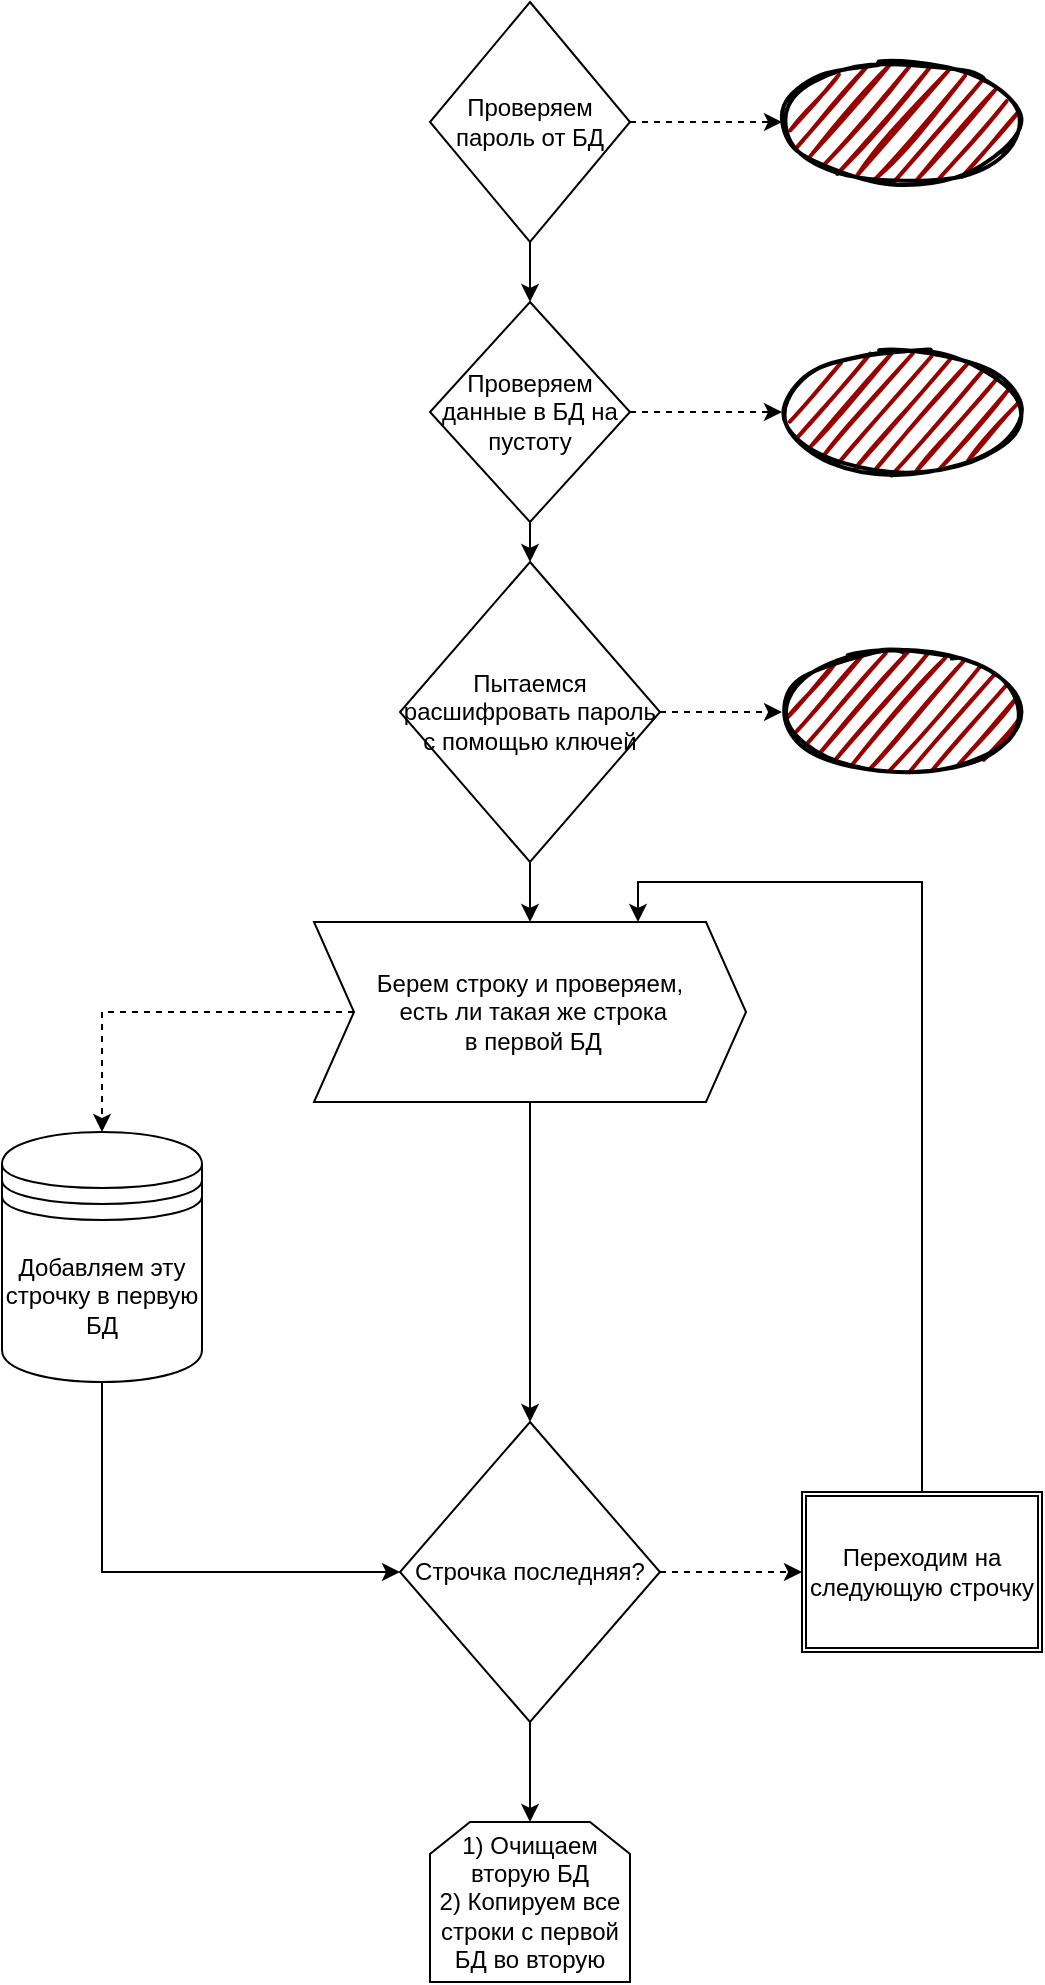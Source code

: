 <mxfile version="14.8.0" type="device" pages="2"><diagram id="DO3aeEZlG-csdwnmAyqw" name="Page-1"><mxGraphModel dx="957" dy="1615" grid="1" gridSize="10" guides="1" tooltips="1" connect="1" arrows="1" fold="1" page="1" pageScale="1" pageWidth="827" pageHeight="1169" math="0" shadow="0"><root><mxCell id="0"/><mxCell id="1" parent="0"/><mxCell id="2KzCDGU97__5TZDwY7zf-8" style="edgeStyle=orthogonalEdgeStyle;rounded=0;orthogonalLoop=1;jettySize=auto;html=1;exitX=0.5;exitY=1;exitDx=0;exitDy=0;entryX=0.5;entryY=0;entryDx=0;entryDy=0;" parent="1" source="2KzCDGU97__5TZDwY7zf-4" target="2KzCDGU97__5TZDwY7zf-6" edge="1"><mxGeometry relative="1" as="geometry"/></mxCell><mxCell id="2KzCDGU97__5TZDwY7zf-11" style="edgeStyle=orthogonalEdgeStyle;rounded=0;orthogonalLoop=1;jettySize=auto;html=1;exitX=1;exitY=0.5;exitDx=0;exitDy=0;entryX=0;entryY=0.5;entryDx=0;entryDy=0;dashed=1;" parent="1" source="2KzCDGU97__5TZDwY7zf-4" target="2KzCDGU97__5TZDwY7zf-10" edge="1"><mxGeometry relative="1" as="geometry"/></mxCell><mxCell id="2KzCDGU97__5TZDwY7zf-4" value="&lt;span&gt;Проверяем пароль от БД&lt;/span&gt;" style="rhombus;whiteSpace=wrap;html=1;" parent="1" vertex="1"><mxGeometry x="364" y="20" width="100" height="120" as="geometry"/></mxCell><mxCell id="2KzCDGU97__5TZDwY7zf-9" style="edgeStyle=orthogonalEdgeStyle;rounded=0;orthogonalLoop=1;jettySize=auto;html=1;exitX=0.5;exitY=1;exitDx=0;exitDy=0;entryX=0.5;entryY=0;entryDx=0;entryDy=0;" parent="1" source="2KzCDGU97__5TZDwY7zf-6" target="2KzCDGU97__5TZDwY7zf-7" edge="1"><mxGeometry relative="1" as="geometry"/></mxCell><mxCell id="2KzCDGU97__5TZDwY7zf-14" style="edgeStyle=orthogonalEdgeStyle;rounded=0;orthogonalLoop=1;jettySize=auto;html=1;exitX=1;exitY=0.5;exitDx=0;exitDy=0;entryX=0;entryY=0.5;entryDx=0;entryDy=0;dashed=1;" parent="1" source="2KzCDGU97__5TZDwY7zf-6" target="2KzCDGU97__5TZDwY7zf-12" edge="1"><mxGeometry relative="1" as="geometry"/></mxCell><mxCell id="2KzCDGU97__5TZDwY7zf-6" value="Проверяем данные в БД на пустоту" style="rhombus;whiteSpace=wrap;html=1;" parent="1" vertex="1"><mxGeometry x="364" y="170" width="100" height="110" as="geometry"/></mxCell><mxCell id="2KzCDGU97__5TZDwY7zf-15" style="edgeStyle=orthogonalEdgeStyle;rounded=0;orthogonalLoop=1;jettySize=auto;html=1;exitX=1;exitY=0.5;exitDx=0;exitDy=0;entryX=0;entryY=0.5;entryDx=0;entryDy=0;dashed=1;" parent="1" source="2KzCDGU97__5TZDwY7zf-7" target="2KzCDGU97__5TZDwY7zf-13" edge="1"><mxGeometry relative="1" as="geometry"/></mxCell><mxCell id="2KzCDGU97__5TZDwY7zf-17" style="edgeStyle=orthogonalEdgeStyle;rounded=0;orthogonalLoop=1;jettySize=auto;html=1;exitX=0.5;exitY=1;exitDx=0;exitDy=0;entryX=0.5;entryY=0;entryDx=0;entryDy=0;" parent="1" source="2KzCDGU97__5TZDwY7zf-7" target="2KzCDGU97__5TZDwY7zf-16" edge="1"><mxGeometry relative="1" as="geometry"/></mxCell><mxCell id="2KzCDGU97__5TZDwY7zf-7" value="Пытаемся расшифровать пароль с помощью ключей" style="rhombus;whiteSpace=wrap;html=1;" parent="1" vertex="1"><mxGeometry x="349" y="300" width="130" height="150" as="geometry"/></mxCell><mxCell id="2KzCDGU97__5TZDwY7zf-10" value="" style="ellipse;whiteSpace=wrap;html=1;strokeWidth=2;fillWeight=2;hachureGap=8;fillColor=#990000;fillStyle=dots;sketch=1;" parent="1" vertex="1"><mxGeometry x="540" y="50" width="120" height="60" as="geometry"/></mxCell><mxCell id="2KzCDGU97__5TZDwY7zf-12" value="" style="ellipse;whiteSpace=wrap;html=1;strokeWidth=2;fillWeight=2;hachureGap=8;fillColor=#990000;fillStyle=dots;sketch=1;" parent="1" vertex="1"><mxGeometry x="540" y="195" width="120" height="60" as="geometry"/></mxCell><mxCell id="2KzCDGU97__5TZDwY7zf-13" value="" style="ellipse;whiteSpace=wrap;html=1;strokeWidth=2;fillWeight=2;hachureGap=8;fillColor=#990000;fillStyle=dots;sketch=1;" parent="1" vertex="1"><mxGeometry x="540" y="345" width="120" height="60" as="geometry"/></mxCell><mxCell id="2KzCDGU97__5TZDwY7zf-29" style="edgeStyle=orthogonalEdgeStyle;rounded=0;orthogonalLoop=1;jettySize=auto;html=1;exitX=0.5;exitY=1;exitDx=0;exitDy=0;entryX=0.5;entryY=0;entryDx=0;entryDy=0;" parent="1" source="2KzCDGU97__5TZDwY7zf-16" target="2KzCDGU97__5TZDwY7zf-22" edge="1"><mxGeometry relative="1" as="geometry"/></mxCell><mxCell id="2KzCDGU97__5TZDwY7zf-31" style="edgeStyle=orthogonalEdgeStyle;rounded=0;orthogonalLoop=1;jettySize=auto;html=1;exitX=0;exitY=0.5;exitDx=0;exitDy=0;entryX=0.5;entryY=0;entryDx=0;entryDy=0;dashed=1;" parent="1" source="2KzCDGU97__5TZDwY7zf-16" target="2KzCDGU97__5TZDwY7zf-30" edge="1"><mxGeometry relative="1" as="geometry"/></mxCell><mxCell id="2KzCDGU97__5TZDwY7zf-16" value="Берем строку и проверяем,&lt;br&gt;&amp;nbsp;есть ли такая же строка&lt;br&gt;&amp;nbsp;в первой БД" style="shape=step;perimeter=stepPerimeter;whiteSpace=wrap;html=1;fixedSize=1;" parent="1" vertex="1"><mxGeometry x="306" y="480" width="216" height="90" as="geometry"/></mxCell><mxCell id="2KzCDGU97__5TZDwY7zf-26" style="edgeStyle=orthogonalEdgeStyle;rounded=0;orthogonalLoop=1;jettySize=auto;html=1;exitX=0.5;exitY=0;exitDx=0;exitDy=0;entryX=0.75;entryY=0;entryDx=0;entryDy=0;" parent="1" source="2KzCDGU97__5TZDwY7zf-18" target="2KzCDGU97__5TZDwY7zf-16" edge="1"><mxGeometry relative="1" as="geometry"/></mxCell><mxCell id="2KzCDGU97__5TZDwY7zf-18" value="Переходим на следующую&amp;nbsp;строчку" style="shape=ext;double=1;rounded=0;whiteSpace=wrap;html=1;" parent="1" vertex="1"><mxGeometry x="550" y="765" width="120" height="80" as="geometry"/></mxCell><mxCell id="2KzCDGU97__5TZDwY7zf-25" style="edgeStyle=orthogonalEdgeStyle;rounded=0;orthogonalLoop=1;jettySize=auto;html=1;exitX=1;exitY=0.5;exitDx=0;exitDy=0;entryX=0;entryY=0.5;entryDx=0;entryDy=0;dashed=1;" parent="1" source="2KzCDGU97__5TZDwY7zf-22" target="2KzCDGU97__5TZDwY7zf-18" edge="1"><mxGeometry relative="1" as="geometry"/></mxCell><mxCell id="2KzCDGU97__5TZDwY7zf-33" style="edgeStyle=orthogonalEdgeStyle;rounded=0;orthogonalLoop=1;jettySize=auto;html=1;exitX=0.5;exitY=1;exitDx=0;exitDy=0;entryX=0.5;entryY=0;entryDx=0;entryDy=0;" parent="1" source="2KzCDGU97__5TZDwY7zf-22" target="2KzCDGU97__5TZDwY7zf-27" edge="1"><mxGeometry relative="1" as="geometry"/></mxCell><mxCell id="2KzCDGU97__5TZDwY7zf-22" value="Строчка последняя?" style="rhombus;whiteSpace=wrap;html=1;" parent="1" vertex="1"><mxGeometry x="349" y="730" width="130" height="150" as="geometry"/></mxCell><mxCell id="2KzCDGU97__5TZDwY7zf-27" value="1) Очищаем вторую БД&lt;br&gt;2) Копируем все строки с первой БД во вторую" style="shape=loopLimit;whiteSpace=wrap;html=1;" parent="1" vertex="1"><mxGeometry x="364" y="930" width="100" height="80" as="geometry"/></mxCell><mxCell id="2KzCDGU97__5TZDwY7zf-32" style="edgeStyle=orthogonalEdgeStyle;rounded=0;orthogonalLoop=1;jettySize=auto;html=1;exitX=0.5;exitY=1;exitDx=0;exitDy=0;entryX=0;entryY=0.5;entryDx=0;entryDy=0;" parent="1" source="2KzCDGU97__5TZDwY7zf-30" target="2KzCDGU97__5TZDwY7zf-22" edge="1"><mxGeometry relative="1" as="geometry"/></mxCell><mxCell id="2KzCDGU97__5TZDwY7zf-30" value="Добавляем эту строчку в первую БД" style="shape=datastore;whiteSpace=wrap;html=1;" parent="1" vertex="1"><mxGeometry x="150" y="585" width="100" height="125" as="geometry"/></mxCell></root></mxGraphModel></diagram><diagram id="VK3i8pgYnoHGDDgGX2YS" name="Page-2"><mxGraphModel dx="1502" dy="1140" grid="1" gridSize="10" guides="1" tooltips="1" connect="1" arrows="1" fold="1" page="1" pageScale="1" pageWidth="827" pageHeight="1169" math="0" shadow="0"><root><mxCell id="9I3jRolFloBNDURDq564-0"/><mxCell id="9I3jRolFloBNDURDq564-1" parent="9I3jRolFloBNDURDq564-0"/><object label="Main" a="a2" id="9I3jRolFloBNDURDq564-4"><mxCell style="swimlane;fontStyle=0;childLayout=stackLayout;horizontal=1;startSize=26;horizontalStack=0;resizeParent=1;resizeParentMax=0;resizeLast=0;collapsible=1;marginBottom=0;direction=east;" vertex="1" parent="9I3jRolFloBNDURDq564-1"><mxGeometry x="146" y="60" width="190" height="110" as="geometry"/></mxCell></object><mxCell id="9I3jRolFloBNDURDq564-5" value="a1 | a1 | a@w2 | a1 | 4@sd | a1" style="text;strokeColor=none;fillColor=none;align=left;verticalAlign=top;spacingLeft=4;spacingRight=4;overflow=hidden;rotatable=0;points=[[0,0.5],[1,0.5]];portConstraint=eastwest;" vertex="1" parent="9I3jRolFloBNDURDq564-4"><mxGeometry y="26" width="190" height="26" as="geometry"/></mxCell><mxCell id="9I3jRolFloBNDURDq564-6" value="a4 | a4 | 2a$% | a4 | 2a%2 | a4" style="text;strokeColor=none;fillColor=none;align=left;verticalAlign=top;spacingLeft=4;spacingRight=4;overflow=hidden;rotatable=0;points=[[0,0.5],[1,0.5]];portConstraint=eastwest;" vertex="1" parent="9I3jRolFloBNDURDq564-4"><mxGeometry y="52" width="190" height="26" as="geometry"/></mxCell><mxCell id="9I3jRolFloBNDURDq564-7" value="a5 | a5 | 24c@ | a5 | 52s@ | a5" style="text;strokeColor=none;fillColor=none;align=left;verticalAlign=top;spacingLeft=4;spacingRight=4;overflow=hidden;rotatable=0;points=[[0,0.5],[1,0.5]];portConstraint=eastwest;" vertex="1" parent="9I3jRolFloBNDURDq564-4"><mxGeometry y="78" width="190" height="32" as="geometry"/></mxCell><mxCell id="9I3jRolFloBNDURDq564-8" value="Sync" style="swimlane;fontStyle=0;childLayout=stackLayout;horizontal=1;startSize=26;horizontalStack=0;resizeParent=1;resizeParentMax=0;resizeLast=0;collapsible=1;marginBottom=0;" vertex="1" parent="9I3jRolFloBNDURDq564-1"><mxGeometry x="492" y="60" width="184" height="104" as="geometry"/></mxCell><mxCell id="9I3jRolFloBNDURDq564-9" value="a1 | a1 | a@w2 | a1 | 4@sd | a1" style="text;strokeColor=none;fillColor=none;align=left;verticalAlign=top;spacingLeft=4;spacingRight=4;overflow=hidden;rotatable=0;points=[[0,0.5],[1,0.5]];portConstraint=eastwest;" vertex="1" parent="9I3jRolFloBNDURDq564-8"><mxGeometry y="26" width="184" height="26" as="geometry"/></mxCell><mxCell id="9I3jRolFloBNDURDq564-10" value="a2 | a2 | a52z% | a2 | s4@d | a2" style="text;strokeColor=none;fillColor=none;align=left;verticalAlign=top;spacingLeft=4;spacingRight=4;overflow=hidden;rotatable=0;points=[[0,0.5],[1,0.5]];portConstraint=eastwest;" vertex="1" parent="9I3jRolFloBNDURDq564-8"><mxGeometry y="52" width="184" height="26" as="geometry"/></mxCell><mxCell id="9I3jRolFloBNDURDq564-11" value="a3 | a3 | 23%2a | a3 | as%2 | a3" style="text;strokeColor=none;fillColor=none;align=left;verticalAlign=top;spacingLeft=4;spacingRight=4;overflow=hidden;rotatable=0;points=[[0,0.5],[1,0.5]];portConstraint=eastwest;" vertex="1" parent="9I3jRolFloBNDURDq564-8"><mxGeometry y="78" width="184" height="26" as="geometry"/></mxCell><mxCell id="9I3jRolFloBNDURDq564-17" style="edgeStyle=orthogonalEdgeStyle;rounded=0;orthogonalLoop=1;jettySize=auto;html=1;exitX=0.5;exitY=0;exitDx=0;exitDy=0;entryX=0.5;entryY=0;entryDx=0;entryDy=0;" edge="1" parent="9I3jRolFloBNDURDq564-1" source="9I3jRolFloBNDURDq564-13" target="9I3jRolFloBNDURDq564-4"><mxGeometry relative="1" as="geometry"/></mxCell><mxCell id="9I3jRolFloBNDURDq564-20" style="edgeStyle=orthogonalEdgeStyle;rounded=0;orthogonalLoop=1;jettySize=auto;html=1;exitX=0.5;exitY=1;exitDx=0;exitDy=0;entryX=0.5;entryY=0;entryDx=0;entryDy=0;" edge="1" parent="9I3jRolFloBNDURDq564-1" source="9I3jRolFloBNDURDq564-13" target="9I3jRolFloBNDURDq564-18"><mxGeometry relative="1" as="geometry"/></mxCell><mxCell id="9I3jRolFloBNDURDq564-39" style="edgeStyle=orthogonalEdgeStyle;rounded=0;orthogonalLoop=1;jettySize=auto;html=1;exitX=0;exitY=0.5;exitDx=0;exitDy=0;entryX=0;entryY=0.5;entryDx=0;entryDy=0;startArrow=none;startFill=0;" edge="1" parent="9I3jRolFloBNDURDq564-1" source="9I3jRolFloBNDURDq564-13" target="9I3jRolFloBNDURDq564-30"><mxGeometry relative="1" as="geometry"/></mxCell><mxCell id="9I3jRolFloBNDURDq564-13" value="Достаем данные&lt;br&gt;[(a1, a1, a@w2, a1, 4@sd, a1), (&lt;span style=&quot;text-align: left&quot;&gt;a4, a4, 2a$%, a4, 2a%2, a4&lt;/span&gt;), (&lt;span style=&quot;text-align: left&quot;&gt;a5, a5, 24c@, a5, 52s@, a5&lt;/span&gt;)]" style="rounded=1;whiteSpace=wrap;html=1;" vertex="1" parent="9I3jRolFloBNDURDq564-1"><mxGeometry x="151" y="220" width="180" height="60" as="geometry"/></mxCell><mxCell id="9I3jRolFloBNDURDq564-34" style="edgeStyle=orthogonalEdgeStyle;rounded=0;orthogonalLoop=1;jettySize=auto;html=1;exitX=0.5;exitY=1;exitDx=0;exitDy=0;entryX=0.5;entryY=0;entryDx=0;entryDy=0;startArrow=none;startFill=0;" edge="1" parent="9I3jRolFloBNDURDq564-1" source="9I3jRolFloBNDURDq564-18" target="9I3jRolFloBNDURDq564-30"><mxGeometry relative="1" as="geometry"/></mxCell><mxCell id="9I3jRolFloBNDURDq564-18" value="Расшифровываем&lt;br&gt;[(a1, a1, a1, a1, a1, a1), &lt;br&gt;(&lt;span style=&quot;text-align: left&quot;&gt;a4, a4, a4, a4, a4, a4&lt;/span&gt;),&lt;br&gt;&amp;nbsp;(&lt;span style=&quot;text-align: left&quot;&gt;a5, a5, a5, a5, a5, a5&lt;/span&gt;)]" style="rounded=1;whiteSpace=wrap;html=1;" vertex="1" parent="9I3jRolFloBNDURDq564-1"><mxGeometry x="156" y="300" width="180" height="120" as="geometry"/></mxCell><mxCell id="9I3jRolFloBNDURDq564-27" style="edgeStyle=orthogonalEdgeStyle;rounded=0;orthogonalLoop=1;jettySize=auto;html=1;exitX=0.5;exitY=0;exitDx=0;exitDy=0;entryX=0.5;entryY=0;entryDx=0;entryDy=0;" edge="1" parent="9I3jRolFloBNDURDq564-1" source="9I3jRolFloBNDURDq564-24" target="9I3jRolFloBNDURDq564-8"><mxGeometry relative="1" as="geometry"/></mxCell><mxCell id="9I3jRolFloBNDURDq564-28" style="edgeStyle=orthogonalEdgeStyle;rounded=0;orthogonalLoop=1;jettySize=auto;html=1;exitX=0.5;exitY=1;exitDx=0;exitDy=0;entryX=0.5;entryY=0;entryDx=0;entryDy=0;" edge="1" parent="9I3jRolFloBNDURDq564-1" source="9I3jRolFloBNDURDq564-24" target="9I3jRolFloBNDURDq564-26"><mxGeometry relative="1" as="geometry"/></mxCell><mxCell id="9I3jRolFloBNDURDq564-38" style="edgeStyle=orthogonalEdgeStyle;rounded=0;orthogonalLoop=1;jettySize=auto;html=1;exitX=1;exitY=0.5;exitDx=0;exitDy=0;entryX=1;entryY=0.5;entryDx=0;entryDy=0;startArrow=none;startFill=0;" edge="1" parent="9I3jRolFloBNDURDq564-1" source="9I3jRolFloBNDURDq564-24" target="9I3jRolFloBNDURDq564-29"><mxGeometry relative="1" as="geometry"/></mxCell><mxCell id="9I3jRolFloBNDURDq564-24" value="Достаем данные&lt;br&gt;[(a1, a1, a@w2, a1, 4@sd, a1), (&lt;span style=&quot;text-align: left&quot;&gt;a2, a2, a52z%, a2, s4@d, a2&lt;/span&gt;), (&lt;span style=&quot;text-align: left&quot;&gt;a3, a3, 23%2a, a3, as%2, a3&lt;/span&gt;)]" style="rounded=1;whiteSpace=wrap;html=1;" vertex="1" parent="9I3jRolFloBNDURDq564-1"><mxGeometry x="494" y="220" width="180" height="60" as="geometry"/></mxCell><mxCell id="9I3jRolFloBNDURDq564-35" style="edgeStyle=orthogonalEdgeStyle;rounded=0;orthogonalLoop=1;jettySize=auto;html=1;exitX=0.5;exitY=1;exitDx=0;exitDy=0;entryX=0.5;entryY=0;entryDx=0;entryDy=0;startArrow=none;startFill=0;" edge="1" parent="9I3jRolFloBNDURDq564-1" source="9I3jRolFloBNDURDq564-26" target="9I3jRolFloBNDURDq564-29"><mxGeometry relative="1" as="geometry"/></mxCell><mxCell id="9I3jRolFloBNDURDq564-36" style="edgeStyle=orthogonalEdgeStyle;rounded=0;orthogonalLoop=1;jettySize=auto;html=1;exitX=0;exitY=0.5;exitDx=0;exitDy=0;entryX=1;entryY=0.5;entryDx=0;entryDy=0;startArrow=classic;startFill=1;" edge="1" parent="9I3jRolFloBNDURDq564-1" source="9I3jRolFloBNDURDq564-26" target="9I3jRolFloBNDURDq564-18"><mxGeometry relative="1" as="geometry"><Array as="points"><mxPoint x="446" y="360"/><mxPoint x="446" y="500"/><mxPoint x="396" y="500"/><mxPoint x="396" y="360"/></Array></mxGeometry></mxCell><mxCell id="9I3jRolFloBNDURDq564-26" value="Расшифровываем&lt;br&gt;[(a1, a1, a1, a1, a1, a1), &lt;br&gt;(&lt;span style=&quot;text-align: left&quot;&gt;a2, a2, a2, a2, a2, a2&lt;/span&gt;),&lt;br&gt;&amp;nbsp;(&lt;span style=&quot;text-align: left&quot;&gt;a3, a3, a3, a3, a3, a3&lt;/span&gt;)]" style="rounded=1;whiteSpace=wrap;html=1;" vertex="1" parent="9I3jRolFloBNDURDq564-1"><mxGeometry x="494" y="300" width="180" height="120" as="geometry"/></mxCell><mxCell id="9I3jRolFloBNDURDq564-42" style="edgeStyle=orthogonalEdgeStyle;rounded=0;orthogonalLoop=1;jettySize=auto;html=1;exitX=0.5;exitY=1;exitDx=0;exitDy=0;entryX=0.5;entryY=0;entryDx=0;entryDy=0;startArrow=none;startFill=0;" edge="1" parent="9I3jRolFloBNDURDq564-1" source="9I3jRolFloBNDURDq564-29" target="9I3jRolFloBNDURDq564-40"><mxGeometry relative="1" as="geometry"/></mxCell><mxCell id="9I3jRolFloBNDURDq564-29" value="Сравниваем расшифрованные и удаляем не расшифрованные по индексу&lt;br&gt;[(&lt;span style=&quot;text-align: left&quot;&gt;a2, a2, a52z%, a2, s4@d, a2&lt;/span&gt;), (&lt;span style=&quot;text-align: left&quot;&gt;a3, a3, 23%2a, a3, as%2, a3&lt;/span&gt;)]" style="rounded=1;whiteSpace=wrap;html=1;" vertex="1" parent="9I3jRolFloBNDURDq564-1"><mxGeometry x="494" y="445" width="180" height="120" as="geometry"/></mxCell><mxCell id="9I3jRolFloBNDURDq564-43" style="edgeStyle=orthogonalEdgeStyle;rounded=0;orthogonalLoop=1;jettySize=auto;html=1;exitX=0.5;exitY=1;exitDx=0;exitDy=0;entryX=0.5;entryY=0;entryDx=0;entryDy=0;startArrow=none;startFill=0;" edge="1" parent="9I3jRolFloBNDURDq564-1" source="9I3jRolFloBNDURDq564-30" target="9I3jRolFloBNDURDq564-41"><mxGeometry relative="1" as="geometry"/></mxCell><mxCell id="9I3jRolFloBNDURDq564-30" value="Сравниваем расшифрованные и удаляем не расшифрованные по индексу&lt;br&gt;[(&lt;span style=&quot;text-align: left&quot;&gt;a4, a4, 2a$%, a4, 2a%2, a4&lt;/span&gt;), (&lt;span style=&quot;text-align: left&quot;&gt;a5, a5, 24c@, a5, 52s@, a5&lt;/span&gt;)]" style="rounded=1;whiteSpace=wrap;html=1;" vertex="1" parent="9I3jRolFloBNDURDq564-1"><mxGeometry x="151" y="445" width="180" height="120" as="geometry"/></mxCell><mxCell id="9I3jRolFloBNDURDq564-62" style="edgeStyle=orthogonalEdgeStyle;rounded=0;orthogonalLoop=1;jettySize=auto;html=1;exitX=0.5;exitY=1;exitDx=0;exitDy=0;entryX=0.5;entryY=0;entryDx=0;entryDy=0;startArrow=none;startFill=0;" edge="1" parent="9I3jRolFloBNDURDq564-1" source="9I3jRolFloBNDURDq564-40" target="9I3jRolFloBNDURDq564-60"><mxGeometry relative="1" as="geometry"/></mxCell><mxCell id="9I3jRolFloBNDURDq564-40" value="Записываем сколько строк разных&lt;br&gt;(2)" style="rounded=1;whiteSpace=wrap;html=1;" vertex="1" parent="9I3jRolFloBNDURDq564-1"><mxGeometry x="524" y="590" width="120" height="60" as="geometry"/></mxCell><mxCell id="9I3jRolFloBNDURDq564-61" style="edgeStyle=orthogonalEdgeStyle;rounded=0;orthogonalLoop=1;jettySize=auto;html=1;exitX=0.5;exitY=1;exitDx=0;exitDy=0;entryX=0.5;entryY=0;entryDx=0;entryDy=0;startArrow=none;startFill=0;" edge="1" parent="9I3jRolFloBNDURDq564-1" source="9I3jRolFloBNDURDq564-41" target="9I3jRolFloBNDURDq564-59"><mxGeometry relative="1" as="geometry"/></mxCell><mxCell id="9I3jRolFloBNDURDq564-41" value="Записываем сколько строк разных&lt;br&gt;(2)" style="rounded=1;whiteSpace=wrap;html=1;" vertex="1" parent="9I3jRolFloBNDURDq564-1"><mxGeometry x="181" y="590" width="120" height="60" as="geometry"/></mxCell><object label="Main" a="a2" id="9I3jRolFloBNDURDq564-49"><mxCell style="swimlane;fontStyle=0;childLayout=stackLayout;horizontal=1;startSize=26;horizontalStack=0;resizeParent=1;resizeParentMax=0;resizeLast=0;collapsible=1;marginBottom=0;direction=east;" vertex="1" parent="9I3jRolFloBNDURDq564-1"><mxGeometry x="-22" y="650" width="190" height="152" as="geometry"/></mxCell></object><mxCell id="9I3jRolFloBNDURDq564-50" value="a1 | a1 | a@w2 | a1 | 4@sd | a1" style="text;strokeColor=none;fillColor=none;align=left;verticalAlign=top;spacingLeft=4;spacingRight=4;overflow=hidden;rotatable=0;points=[[0,0.5],[1,0.5]];portConstraint=eastwest;" vertex="1" parent="9I3jRolFloBNDURDq564-49"><mxGeometry y="26" width="190" height="26" as="geometry"/></mxCell><mxCell id="9I3jRolFloBNDURDq564-51" value="a4 | a4 | 2a$% | a4 | 2a%2 | a4" style="text;strokeColor=none;fillColor=none;align=left;verticalAlign=top;spacingLeft=4;spacingRight=4;overflow=hidden;rotatable=0;points=[[0,0.5],[1,0.5]];portConstraint=eastwest;" vertex="1" parent="9I3jRolFloBNDURDq564-49"><mxGeometry y="52" width="190" height="26" as="geometry"/></mxCell><mxCell id="9I3jRolFloBNDURDq564-52" value="a5 | a5 | 24c@ | a5 | 52s@ | a5" style="text;strokeColor=none;fillColor=none;align=left;verticalAlign=top;spacingLeft=4;spacingRight=4;overflow=hidden;rotatable=0;points=[[0,0.5],[1,0.5]];portConstraint=eastwest;" vertex="1" parent="9I3jRolFloBNDURDq564-49"><mxGeometry y="78" width="190" height="22" as="geometry"/></mxCell><mxCell id="9I3jRolFloBNDURDq564-68" value="a2 | a2 | a52z% | a2 | s4@d | a2" style="text;strokeColor=none;fillColor=none;align=left;verticalAlign=top;spacingLeft=4;spacingRight=4;overflow=hidden;rotatable=0;points=[[0,0.5],[1,0.5]];portConstraint=eastwest;" vertex="1" parent="9I3jRolFloBNDURDq564-49"><mxGeometry y="100" width="190" height="26" as="geometry"/></mxCell><mxCell id="9I3jRolFloBNDURDq564-69" value="a3 | a3 | 23%2a | a3 | as%2 | a3" style="text;strokeColor=none;fillColor=none;align=left;verticalAlign=top;spacingLeft=4;spacingRight=4;overflow=hidden;rotatable=0;points=[[0,0.5],[1,0.5]];portConstraint=eastwest;" vertex="1" parent="9I3jRolFloBNDURDq564-49"><mxGeometry y="126" width="190" height="26" as="geometry"/></mxCell><mxCell id="9I3jRolFloBNDURDq564-53" value="Sync" style="swimlane;fontStyle=0;childLayout=stackLayout;horizontal=1;startSize=26;horizontalStack=0;resizeParent=1;resizeParentMax=0;resizeLast=0;collapsible=1;marginBottom=0;" vertex="1" parent="9I3jRolFloBNDURDq564-1"><mxGeometry x="650" y="653" width="184" height="160" as="geometry"/></mxCell><mxCell id="9I3jRolFloBNDURDq564-54" value="a1 | a1 | a@w2 | a1 | 4@sd | a1" style="text;strokeColor=none;fillColor=none;align=left;verticalAlign=top;spacingLeft=4;spacingRight=4;overflow=hidden;rotatable=0;points=[[0,0.5],[1,0.5]];portConstraint=eastwest;" vertex="1" parent="9I3jRolFloBNDURDq564-53"><mxGeometry y="26" width="184" height="26" as="geometry"/></mxCell><mxCell id="9I3jRolFloBNDURDq564-55" value="a2 | a2 | a52z% | a2 | s4@d | a2" style="text;strokeColor=none;fillColor=none;align=left;verticalAlign=top;spacingLeft=4;spacingRight=4;overflow=hidden;rotatable=0;points=[[0,0.5],[1,0.5]];portConstraint=eastwest;" vertex="1" parent="9I3jRolFloBNDURDq564-53"><mxGeometry y="52" width="184" height="26" as="geometry"/></mxCell><mxCell id="9I3jRolFloBNDURDq564-56" value="a3 | a3 | 23%2a | a3 | as%2 | a3" style="text;strokeColor=none;fillColor=none;align=left;verticalAlign=top;spacingLeft=4;spacingRight=4;overflow=hidden;rotatable=0;points=[[0,0.5],[1,0.5]];portConstraint=eastwest;" vertex="1" parent="9I3jRolFloBNDURDq564-53"><mxGeometry y="78" width="184" height="26" as="geometry"/></mxCell><mxCell id="9I3jRolFloBNDURDq564-67" value="a4 | a4 | 2a$% | a4 | 2a%2 | a4" style="text;strokeColor=none;fillColor=none;align=left;verticalAlign=top;spacingLeft=4;spacingRight=4;overflow=hidden;rotatable=0;points=[[0,0.5],[1,0.5]];portConstraint=eastwest;" vertex="1" parent="9I3jRolFloBNDURDq564-53"><mxGeometry y="104" width="184" height="26" as="geometry"/></mxCell><mxCell id="9I3jRolFloBNDURDq564-65" value="a5 | a5 | 24c@ | a5 | 52s@ | a5" style="text;strokeColor=none;fillColor=none;align=left;verticalAlign=top;spacingLeft=4;spacingRight=4;overflow=hidden;rotatable=0;points=[[0,0.5],[1,0.5]];portConstraint=eastwest;" vertex="1" parent="9I3jRolFloBNDURDq564-53"><mxGeometry y="130" width="184" height="30" as="geometry"/></mxCell><mxCell id="9I3jRolFloBNDURDq564-63" style="edgeStyle=orthogonalEdgeStyle;rounded=0;orthogonalLoop=1;jettySize=auto;html=1;exitX=1;exitY=0.5;exitDx=0;exitDy=0;entryX=0.5;entryY=0;entryDx=0;entryDy=0;startArrow=none;startFill=0;" edge="1" parent="9I3jRolFloBNDURDq564-1" source="9I3jRolFloBNDURDq564-59" target="9I3jRolFloBNDURDq564-53"><mxGeometry relative="1" as="geometry"><Array as="points"><mxPoint x="340" y="709"/><mxPoint x="340" y="680"/><mxPoint x="478" y="680"/><mxPoint x="478" y="580"/><mxPoint x="742" y="580"/></Array></mxGeometry></mxCell><mxCell id="9I3jRolFloBNDURDq564-59" value="Добавляем строки в sync" style="rounded=1;whiteSpace=wrap;html=1;" vertex="1" parent="9I3jRolFloBNDURDq564-1"><mxGeometry x="186" y="679" width="120" height="60" as="geometry"/></mxCell><mxCell id="9I3jRolFloBNDURDq564-64" style="edgeStyle=orthogonalEdgeStyle;rounded=0;orthogonalLoop=1;jettySize=auto;html=1;exitX=0;exitY=0.5;exitDx=0;exitDy=0;entryX=0.5;entryY=0;entryDx=0;entryDy=0;startArrow=none;startFill=0;" edge="1" parent="9I3jRolFloBNDURDq564-1" source="9I3jRolFloBNDURDq564-60" target="9I3jRolFloBNDURDq564-49"><mxGeometry relative="1" as="geometry"><Array as="points"><mxPoint x="524" y="660"/><mxPoint x="340" y="660"/><mxPoint x="340" y="580"/><mxPoint x="61" y="580"/></Array></mxGeometry></mxCell><mxCell id="9I3jRolFloBNDURDq564-60" value="Добавляем строки в main" style="rounded=1;whiteSpace=wrap;html=1;" vertex="1" parent="9I3jRolFloBNDURDq564-1"><mxGeometry x="524" y="679" width="120" height="60" as="geometry"/></mxCell></root></mxGraphModel></diagram></mxfile>